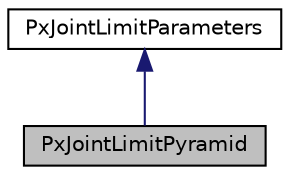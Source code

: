 digraph "PxJointLimitPyramid"
{
  edge [fontname="Helvetica",fontsize="10",labelfontname="Helvetica",labelfontsize="10"];
  node [fontname="Helvetica",fontsize="10",shape=record];
  Node0 [label="PxJointLimitPyramid",height=0.2,width=0.4,color="black", fillcolor="grey75", style="filled", fontcolor="black"];
  Node1 -> Node0 [dir="back",color="midnightblue",fontsize="10",style="solid",fontname="Helvetica"];
  Node1 [label="PxJointLimitParameters",height=0.2,width=0.4,color="black", fillcolor="white", style="filled",URL="$classPxJointLimitParameters.html",tooltip="Describes the parameters for a joint limit. "];
}

